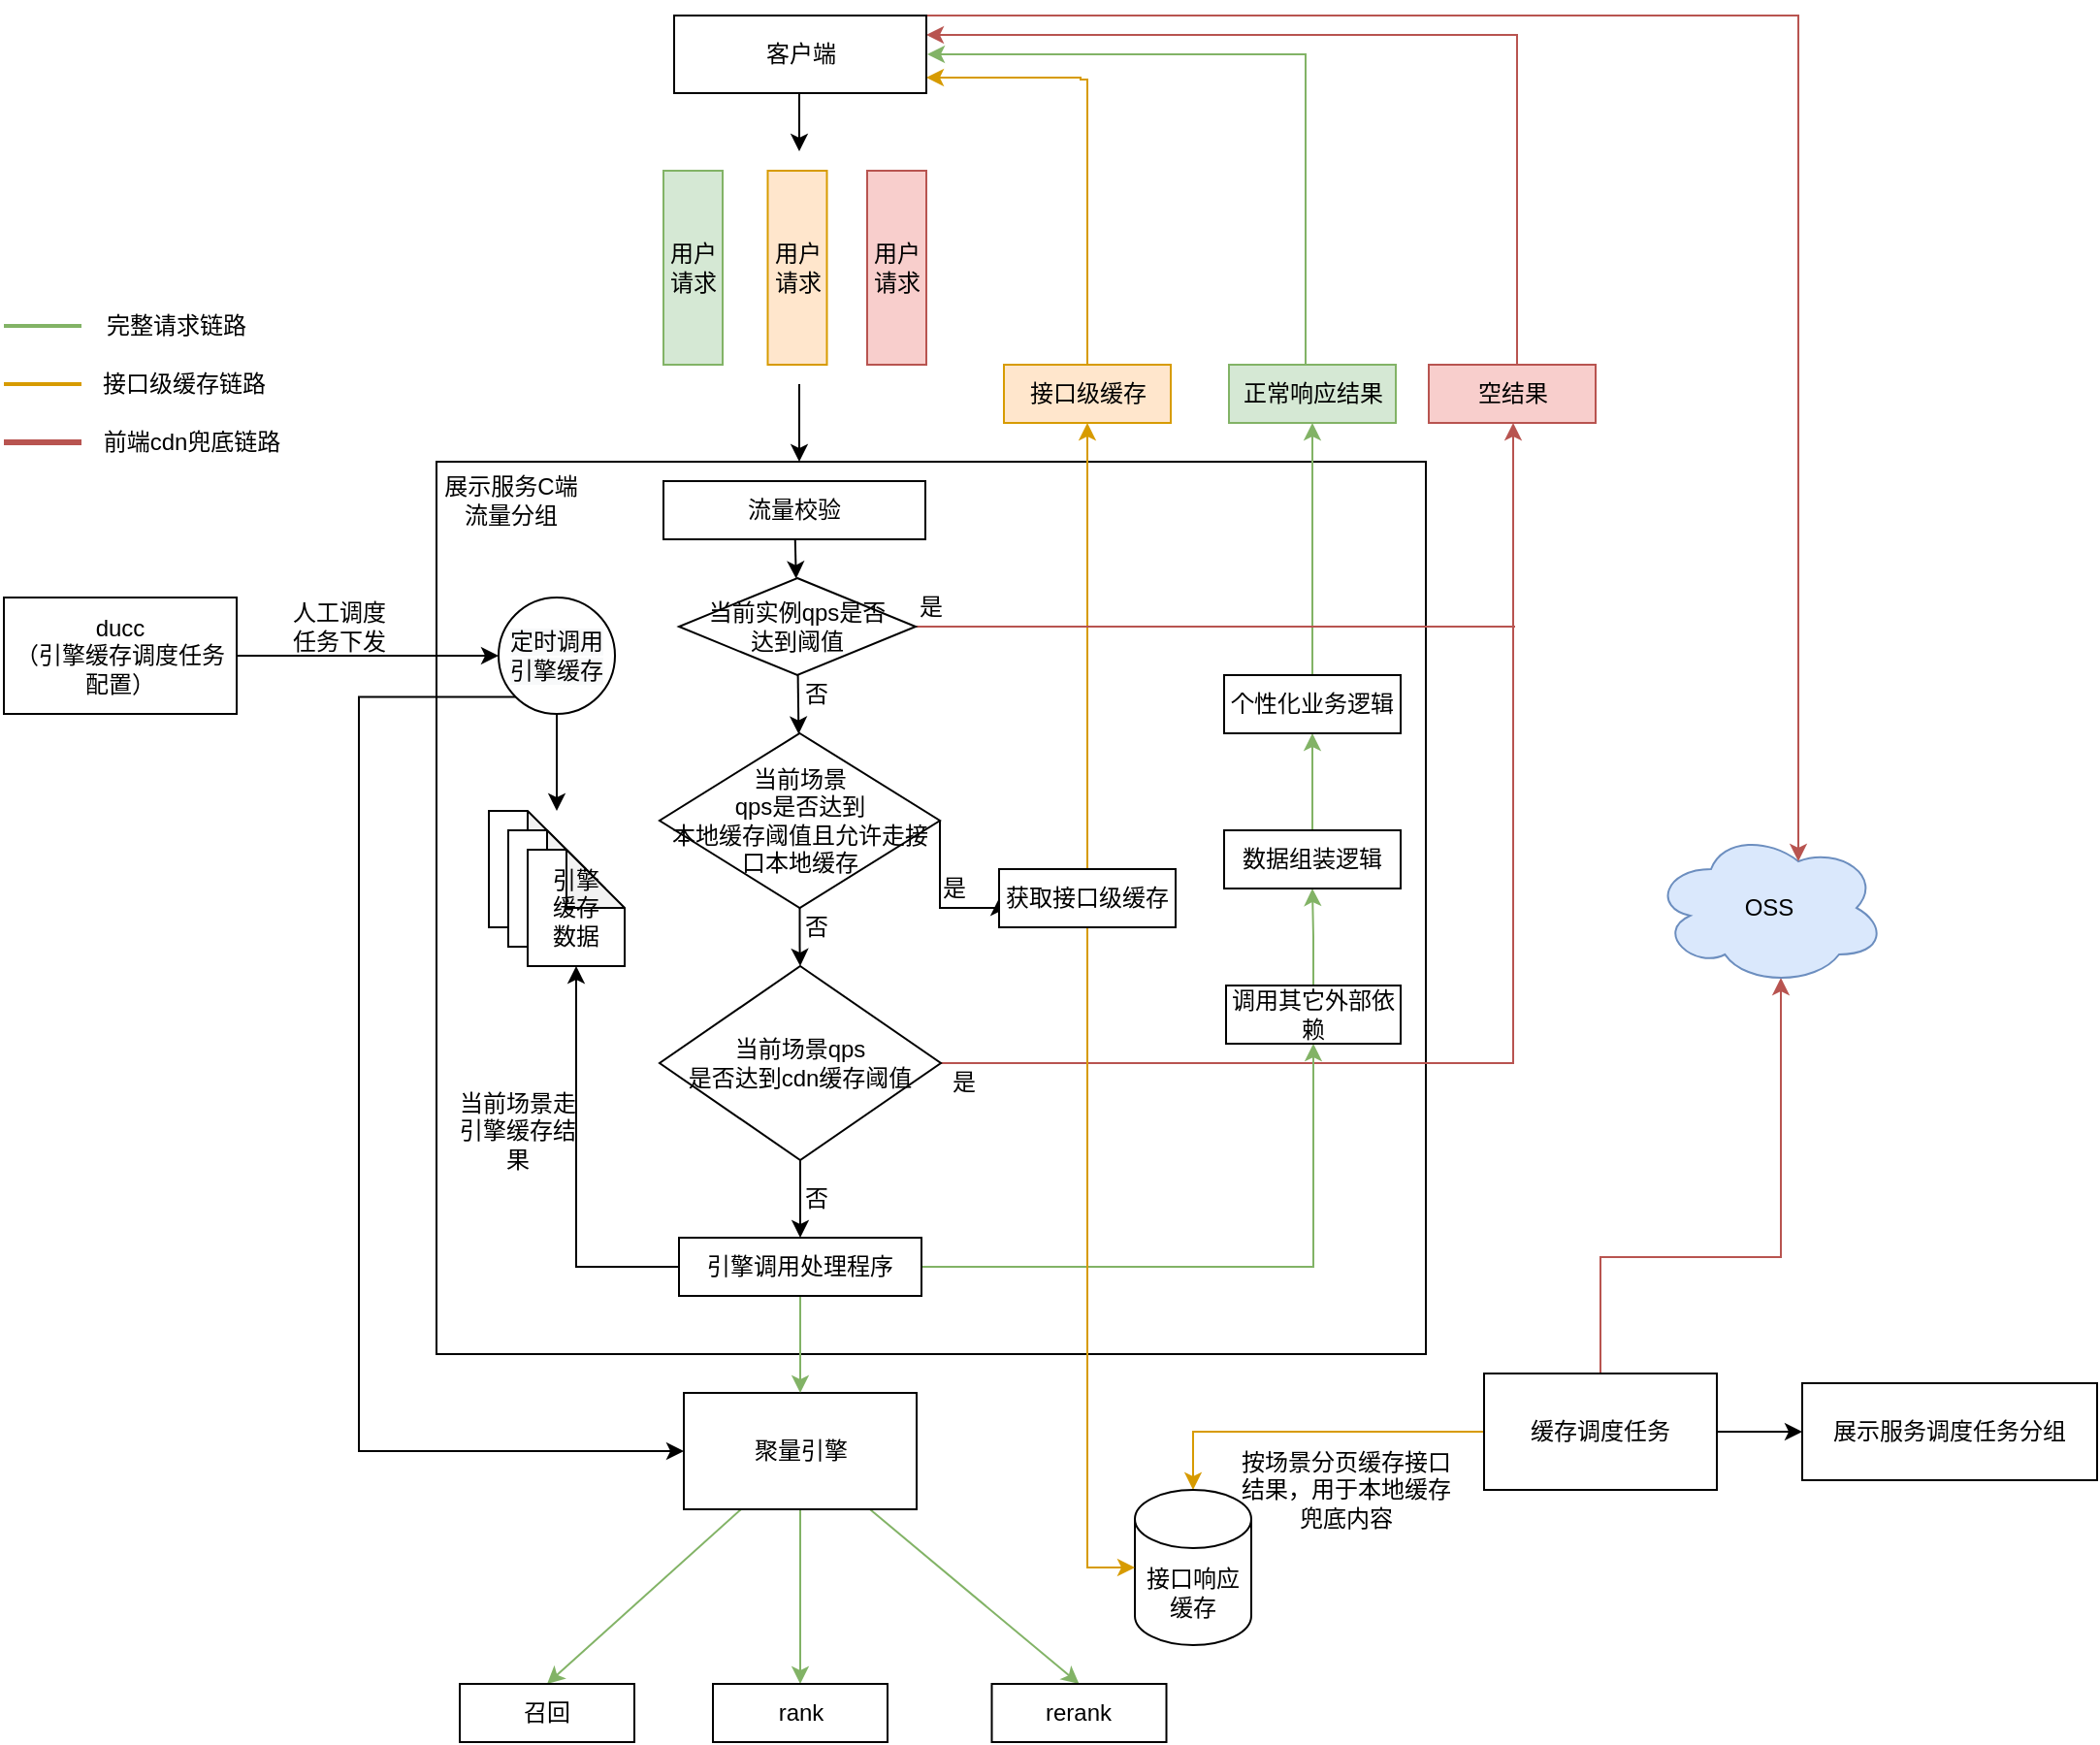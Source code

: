 <mxfile version="20.3.6" type="github">
  <diagram id="aS1iUR8-DeaDot_ZUzFj" name="第 1 页">
    <mxGraphModel dx="2253" dy="1939" grid="1" gridSize="10" guides="1" tooltips="1" connect="1" arrows="1" fold="1" page="1" pageScale="1" pageWidth="827" pageHeight="1169" background="none" math="0" shadow="0">
      <root>
        <mxCell id="0" />
        <mxCell id="1" parent="0" />
        <mxCell id="bgPXSvZXS7v1T61vYOxo-1" value="" style="rounded=0;whiteSpace=wrap;html=1;" parent="1" vertex="1">
          <mxGeometry x="-447" y="190" width="510" height="460" as="geometry" />
        </mxCell>
        <mxCell id="Ir-HPBrLYEQq4MHoLGZK-60" value="" style="edgeStyle=none;rounded=0;orthogonalLoop=1;jettySize=auto;html=1;strokeWidth=1;" edge="1" parent="1" source="bgPXSvZXS7v1T61vYOxo-2" target="Ir-HPBrLYEQq4MHoLGZK-57">
          <mxGeometry relative="1" as="geometry" />
        </mxCell>
        <mxCell id="bgPXSvZXS7v1T61vYOxo-2" value="流量校验" style="rounded=0;whiteSpace=wrap;html=1;" parent="1" vertex="1">
          <mxGeometry x="-330" y="200" width="135" height="30" as="geometry" />
        </mxCell>
        <mxCell id="bgPXSvZXS7v1T61vYOxo-9" style="edgeStyle=orthogonalEdgeStyle;rounded=0;orthogonalLoop=1;jettySize=auto;html=1;entryX=0;entryY=0.5;entryDx=0;entryDy=0;" parent="1" source="bgPXSvZXS7v1T61vYOxo-4" target="bgPXSvZXS7v1T61vYOxo-6" edge="1">
          <mxGeometry relative="1" as="geometry" />
        </mxCell>
        <mxCell id="bgPXSvZXS7v1T61vYOxo-10" style="edgeStyle=orthogonalEdgeStyle;rounded=0;orthogonalLoop=1;jettySize=auto;html=1;entryX=0.5;entryY=0;entryDx=0;entryDy=0;entryPerimeter=0;fillColor=#ffe6cc;strokeColor=#d79b00;" parent="1" source="bgPXSvZXS7v1T61vYOxo-4" target="bgPXSvZXS7v1T61vYOxo-7" edge="1">
          <mxGeometry relative="1" as="geometry" />
        </mxCell>
        <mxCell id="Ir-HPBrLYEQq4MHoLGZK-2" style="edgeStyle=orthogonalEdgeStyle;rounded=0;orthogonalLoop=1;jettySize=auto;html=1;entryX=0.55;entryY=0.95;entryDx=0;entryDy=0;entryPerimeter=0;fillColor=#f8cecc;strokeColor=#b85450;" edge="1" parent="1" source="bgPXSvZXS7v1T61vYOxo-4" target="Ir-HPBrLYEQq4MHoLGZK-1">
          <mxGeometry relative="1" as="geometry">
            <Array as="points">
              <mxPoint x="153" y="600" />
              <mxPoint x="246" y="600" />
            </Array>
          </mxGeometry>
        </mxCell>
        <mxCell id="bgPXSvZXS7v1T61vYOxo-4" value="缓存调度任务" style="rounded=0;whiteSpace=wrap;html=1;" parent="1" vertex="1">
          <mxGeometry x="93" y="660" width="120" height="60" as="geometry" />
        </mxCell>
        <mxCell id="bgPXSvZXS7v1T61vYOxo-5" value="展示服务C端&lt;br&gt;流量分组" style="text;html=1;strokeColor=none;fillColor=none;align=center;verticalAlign=middle;whiteSpace=wrap;rounded=0;" parent="1" vertex="1">
          <mxGeometry x="-447" y="190" width="77" height="40" as="geometry" />
        </mxCell>
        <mxCell id="bgPXSvZXS7v1T61vYOxo-6" value="" style="rounded=0;whiteSpace=wrap;html=1;" parent="1" vertex="1">
          <mxGeometry x="257" y="665" width="152" height="50" as="geometry" />
        </mxCell>
        <mxCell id="bgPXSvZXS7v1T61vYOxo-7" value="接口响应缓存" style="shape=cylinder3;whiteSpace=wrap;html=1;boundedLbl=1;backgroundOutline=1;size=15;rounded=0;" parent="1" vertex="1">
          <mxGeometry x="-87" y="720" width="60" height="80" as="geometry" />
        </mxCell>
        <mxCell id="bgPXSvZXS7v1T61vYOxo-8" value="展示服务调度任务分组" style="text;html=1;strokeColor=none;fillColor=none;align=center;verticalAlign=middle;whiteSpace=wrap;rounded=0;" parent="1" vertex="1">
          <mxGeometry x="263" y="685" width="140" height="10" as="geometry" />
        </mxCell>
        <mxCell id="bgPXSvZXS7v1T61vYOxo-11" value="按场景分页缓存接口结果，用于本地缓存兜底内容" style="text;html=1;strokeColor=none;fillColor=none;align=center;verticalAlign=middle;whiteSpace=wrap;rounded=0;" parent="1" vertex="1">
          <mxGeometry x="-38.5" y="695" width="120" height="50" as="geometry" />
        </mxCell>
        <mxCell id="bgPXSvZXS7v1T61vYOxo-12" value="" style="endArrow=classic;html=1;rounded=0;" parent="1" edge="1">
          <mxGeometry width="50" height="50" relative="1" as="geometry">
            <mxPoint x="-260" y="150" as="sourcePoint" />
            <mxPoint x="-260" y="190" as="targetPoint" />
          </mxGeometry>
        </mxCell>
        <mxCell id="bgPXSvZXS7v1T61vYOxo-21" value="" style="edgeStyle=orthogonalEdgeStyle;rounded=0;orthogonalLoop=1;jettySize=auto;html=1;" parent="1" source="bgPXSvZXS7v1T61vYOxo-17" target="bgPXSvZXS7v1T61vYOxo-20" edge="1">
          <mxGeometry relative="1" as="geometry" />
        </mxCell>
        <mxCell id="bgPXSvZXS7v1T61vYOxo-77" style="edgeStyle=orthogonalEdgeStyle;rounded=0;orthogonalLoop=1;jettySize=auto;html=1;entryX=0;entryY=0.5;entryDx=0;entryDy=0;exitX=1;exitY=0.5;exitDx=0;exitDy=0;" parent="1" source="bgPXSvZXS7v1T61vYOxo-17" target="bgPXSvZXS7v1T61vYOxo-72" edge="1">
          <mxGeometry relative="1" as="geometry">
            <Array as="points">
              <mxPoint x="-187" y="420" />
              <mxPoint x="-157" y="420" />
            </Array>
            <mxPoint x="-187.5" y="383" as="sourcePoint" />
            <mxPoint x="-157" y="405.5" as="targetPoint" />
          </mxGeometry>
        </mxCell>
        <mxCell id="bgPXSvZXS7v1T61vYOxo-17" value="当前场景&lt;br&gt;qps是否达到&lt;br&gt;本地缓存阈值且允许走接口本地缓存" style="rhombus;whiteSpace=wrap;html=1;rounded=0;" parent="1" vertex="1">
          <mxGeometry x="-332" y="330" width="144.5" height="90" as="geometry" />
        </mxCell>
        <mxCell id="bgPXSvZXS7v1T61vYOxo-37" style="edgeStyle=orthogonalEdgeStyle;rounded=0;orthogonalLoop=1;jettySize=auto;html=1;fillColor=#f8cecc;strokeColor=#b85450;exitX=1;exitY=0.5;exitDx=0;exitDy=0;" parent="1" source="bgPXSvZXS7v1T61vYOxo-20" target="bgPXSvZXS7v1T61vYOxo-43" edge="1">
          <mxGeometry relative="1" as="geometry">
            <mxPoint x="-137" y="170" as="targetPoint" />
            <Array as="points">
              <mxPoint x="108" y="500" />
            </Array>
          </mxGeometry>
        </mxCell>
        <mxCell id="bgPXSvZXS7v1T61vYOxo-50" style="edgeStyle=orthogonalEdgeStyle;rounded=0;orthogonalLoop=1;jettySize=auto;html=1;entryX=0.5;entryY=0;entryDx=0;entryDy=0;" parent="1" source="bgPXSvZXS7v1T61vYOxo-20" target="bgPXSvZXS7v1T61vYOxo-45" edge="1">
          <mxGeometry relative="1" as="geometry" />
        </mxCell>
        <mxCell id="bgPXSvZXS7v1T61vYOxo-20" value="当前场景qps&lt;br&gt;是否达到cdn缓存阈值" style="rhombus;whiteSpace=wrap;html=1;rounded=0;" parent="1" vertex="1">
          <mxGeometry x="-332" y="450" width="145" height="100" as="geometry" />
        </mxCell>
        <mxCell id="bgPXSvZXS7v1T61vYOxo-22" value="否" style="text;html=1;strokeColor=none;fillColor=none;align=center;verticalAlign=middle;whiteSpace=wrap;rounded=0;" parent="1" vertex="1">
          <mxGeometry x="-267" y="420" width="32" height="20" as="geometry" />
        </mxCell>
        <mxCell id="bgPXSvZXS7v1T61vYOxo-24" value="" style="shape=note;whiteSpace=wrap;html=1;backgroundOutline=1;darkOpacity=0.05;rounded=0;" parent="1" vertex="1">
          <mxGeometry x="-420" y="370" width="50" height="60" as="geometry" />
        </mxCell>
        <mxCell id="bgPXSvZXS7v1T61vYOxo-67" style="edgeStyle=orthogonalEdgeStyle;rounded=0;orthogonalLoop=1;jettySize=auto;html=1;" parent="1" source="bgPXSvZXS7v1T61vYOxo-29" target="bgPXSvZXS7v1T61vYOxo-32" edge="1">
          <mxGeometry relative="1" as="geometry" />
        </mxCell>
        <mxCell id="bgPXSvZXS7v1T61vYOxo-29" value="ducc&lt;br&gt;（引擎缓存调度任务配置）" style="rounded=0;whiteSpace=wrap;html=1;" parent="1" vertex="1">
          <mxGeometry x="-670" y="260" width="120" height="60" as="geometry" />
        </mxCell>
        <mxCell id="bgPXSvZXS7v1T61vYOxo-33" style="edgeStyle=orthogonalEdgeStyle;rounded=0;orthogonalLoop=1;jettySize=auto;html=1;" parent="1" source="bgPXSvZXS7v1T61vYOxo-32" edge="1">
          <mxGeometry relative="1" as="geometry">
            <mxPoint x="-385" y="370" as="targetPoint" />
          </mxGeometry>
        </mxCell>
        <mxCell id="bgPXSvZXS7v1T61vYOxo-66" style="edgeStyle=orthogonalEdgeStyle;rounded=0;orthogonalLoop=1;jettySize=auto;html=1;exitX=0;exitY=1;exitDx=0;exitDy=0;entryX=0;entryY=0.5;entryDx=0;entryDy=0;" parent="1" source="bgPXSvZXS7v1T61vYOxo-32" target="bgPXSvZXS7v1T61vYOxo-38" edge="1">
          <mxGeometry relative="1" as="geometry">
            <Array as="points">
              <mxPoint x="-487" y="311" />
              <mxPoint x="-487" y="700" />
            </Array>
          </mxGeometry>
        </mxCell>
        <mxCell id="bgPXSvZXS7v1T61vYOxo-32" value="&lt;meta charset=&quot;utf-8&quot;&gt;&lt;span style=&quot;color: rgb(0, 0, 0); font-family: Helvetica; font-size: 12px; font-style: normal; font-variant-ligatures: normal; font-variant-caps: normal; font-weight: 400; letter-spacing: normal; orphans: 2; text-align: center; text-indent: 0px; text-transform: none; widows: 2; word-spacing: 0px; -webkit-text-stroke-width: 0px; background-color: rgb(248, 249, 250); text-decoration-thickness: initial; text-decoration-style: initial; text-decoration-color: initial; float: none; display: inline !important;&quot;&gt;定时调用引擎缓存&lt;/span&gt;" style="ellipse;whiteSpace=wrap;html=1;aspect=fixed;rounded=0;" parent="1" vertex="1">
          <mxGeometry x="-415" y="260" width="60" height="60" as="geometry" />
        </mxCell>
        <mxCell id="bgPXSvZXS7v1T61vYOxo-34" value="" style="shape=note;whiteSpace=wrap;html=1;backgroundOutline=1;darkOpacity=0.05;rounded=0;" parent="1" vertex="1">
          <mxGeometry x="-410" y="380" width="50" height="60" as="geometry" />
        </mxCell>
        <mxCell id="bgPXSvZXS7v1T61vYOxo-35" value="引擎&lt;br&gt;缓存&lt;br&gt;数据" style="shape=note;whiteSpace=wrap;html=1;backgroundOutline=1;darkOpacity=0.05;rounded=0;" parent="1" vertex="1">
          <mxGeometry x="-400" y="390" width="50" height="60" as="geometry" />
        </mxCell>
        <mxCell id="Ir-HPBrLYEQq4MHoLGZK-48" style="rounded=0;orthogonalLoop=1;jettySize=auto;html=1;entryX=0.5;entryY=0;entryDx=0;entryDy=0;fillColor=#d5e8d4;strokeColor=#82b366;" edge="1" parent="1" target="Ir-HPBrLYEQq4MHoLGZK-45">
          <mxGeometry relative="1" as="geometry">
            <mxPoint x="-290" y="730" as="sourcePoint" />
          </mxGeometry>
        </mxCell>
        <mxCell id="Ir-HPBrLYEQq4MHoLGZK-49" style="edgeStyle=none;rounded=0;orthogonalLoop=1;jettySize=auto;html=1;entryX=0.5;entryY=0;entryDx=0;entryDy=0;fillColor=#d5e8d4;strokeColor=#82b366;" edge="1" parent="1" source="bgPXSvZXS7v1T61vYOxo-38" target="Ir-HPBrLYEQq4MHoLGZK-46">
          <mxGeometry relative="1" as="geometry" />
        </mxCell>
        <mxCell id="Ir-HPBrLYEQq4MHoLGZK-50" style="edgeStyle=none;rounded=0;orthogonalLoop=1;jettySize=auto;html=1;entryX=0.5;entryY=0;entryDx=0;entryDy=0;fillColor=#d5e8d4;strokeColor=#82b366;" edge="1" parent="1" source="bgPXSvZXS7v1T61vYOxo-38" target="Ir-HPBrLYEQq4MHoLGZK-47">
          <mxGeometry relative="1" as="geometry" />
        </mxCell>
        <mxCell id="bgPXSvZXS7v1T61vYOxo-38" value="聚量引擎" style="whiteSpace=wrap;html=1;rounded=0;" parent="1" vertex="1">
          <mxGeometry x="-319.5" y="670" width="120" height="60" as="geometry" />
        </mxCell>
        <mxCell id="Ir-HPBrLYEQq4MHoLGZK-13" style="edgeStyle=orthogonalEdgeStyle;rounded=0;orthogonalLoop=1;jettySize=auto;html=1;entryX=1;entryY=0.25;entryDx=0;entryDy=0;fillColor=#f8cecc;strokeColor=#b85450;" edge="1" parent="1" source="bgPXSvZXS7v1T61vYOxo-43" target="Ir-HPBrLYEQq4MHoLGZK-10">
          <mxGeometry relative="1" as="geometry">
            <Array as="points">
              <mxPoint x="110" y="-30" />
            </Array>
          </mxGeometry>
        </mxCell>
        <mxCell id="bgPXSvZXS7v1T61vYOxo-43" value="空结果" style="rounded=0;whiteSpace=wrap;html=1;fillColor=#f8cecc;strokeColor=#b85450;" parent="1" vertex="1">
          <mxGeometry x="64.5" y="140" width="86" height="30" as="geometry" />
        </mxCell>
        <mxCell id="bgPXSvZXS7v1T61vYOxo-48" style="edgeStyle=orthogonalEdgeStyle;rounded=0;orthogonalLoop=1;jettySize=auto;html=1;" parent="1" source="bgPXSvZXS7v1T61vYOxo-45" target="bgPXSvZXS7v1T61vYOxo-35" edge="1">
          <mxGeometry relative="1" as="geometry" />
        </mxCell>
        <mxCell id="bgPXSvZXS7v1T61vYOxo-51" value="" style="edgeStyle=orthogonalEdgeStyle;rounded=0;orthogonalLoop=1;jettySize=auto;html=1;fillColor=#d5e8d4;strokeColor=#82b366;" parent="1" source="bgPXSvZXS7v1T61vYOxo-45" target="bgPXSvZXS7v1T61vYOxo-38" edge="1">
          <mxGeometry relative="1" as="geometry" />
        </mxCell>
        <mxCell id="bgPXSvZXS7v1T61vYOxo-58" style="edgeStyle=orthogonalEdgeStyle;rounded=0;orthogonalLoop=1;jettySize=auto;html=1;fillColor=#d5e8d4;strokeColor=#82b366;" parent="1" source="bgPXSvZXS7v1T61vYOxo-45" target="bgPXSvZXS7v1T61vYOxo-55" edge="1">
          <mxGeometry relative="1" as="geometry" />
        </mxCell>
        <mxCell id="bgPXSvZXS7v1T61vYOxo-45" value="引擎调用处理程序" style="rounded=0;whiteSpace=wrap;html=1;" parent="1" vertex="1">
          <mxGeometry x="-322" y="590" width="125" height="30" as="geometry" />
        </mxCell>
        <mxCell id="bgPXSvZXS7v1T61vYOxo-52" value="当前场景走引擎缓存结果" style="text;html=1;strokeColor=none;fillColor=none;align=center;verticalAlign=middle;whiteSpace=wrap;rounded=0;" parent="1" vertex="1">
          <mxGeometry x="-440" y="510" width="70" height="50" as="geometry" />
        </mxCell>
        <mxCell id="bgPXSvZXS7v1T61vYOxo-60" style="edgeStyle=orthogonalEdgeStyle;rounded=0;orthogonalLoop=1;jettySize=auto;html=1;exitX=0.5;exitY=0;exitDx=0;exitDy=0;fillColor=#d5e8d4;strokeColor=#82b366;entryX=0.5;entryY=1;entryDx=0;entryDy=0;" parent="1" source="bgPXSvZXS7v1T61vYOxo-55" target="bgPXSvZXS7v1T61vYOxo-87" edge="1">
          <mxGeometry relative="1" as="geometry">
            <mxPoint x="3" y="410" as="targetPoint" />
          </mxGeometry>
        </mxCell>
        <mxCell id="bgPXSvZXS7v1T61vYOxo-55" value="调用其它外部依赖" style="rounded=0;whiteSpace=wrap;html=1;" parent="1" vertex="1">
          <mxGeometry x="-40" y="460" width="90" height="30" as="geometry" />
        </mxCell>
        <mxCell id="bgPXSvZXS7v1T61vYOxo-64" style="edgeStyle=orthogonalEdgeStyle;rounded=0;orthogonalLoop=1;jettySize=auto;html=1;entryX=0.5;entryY=1;entryDx=0;entryDy=0;fillColor=#d5e8d4;strokeColor=#82b366;exitX=0.5;exitY=0;exitDx=0;exitDy=0;" parent="1" source="bgPXSvZXS7v1T61vYOxo-88" target="bgPXSvZXS7v1T61vYOxo-62" edge="1">
          <mxGeometry relative="1" as="geometry">
            <mxPoint x="4.5" y="290" as="sourcePoint" />
          </mxGeometry>
        </mxCell>
        <mxCell id="bgPXSvZXS7v1T61vYOxo-62" value="正常响应结果" style="rounded=0;whiteSpace=wrap;html=1;fillColor=#d5e8d4;strokeColor=#82b366;" parent="1" vertex="1">
          <mxGeometry x="-38.5" y="140" width="86" height="30" as="geometry" />
        </mxCell>
        <mxCell id="bgPXSvZXS7v1T61vYOxo-68" value="人工调度任务下发" style="text;html=1;strokeColor=none;fillColor=none;align=center;verticalAlign=middle;whiteSpace=wrap;rounded=0;" parent="1" vertex="1">
          <mxGeometry x="-527" y="260" width="60" height="30" as="geometry" />
        </mxCell>
        <mxCell id="bgPXSvZXS7v1T61vYOxo-78" style="edgeStyle=orthogonalEdgeStyle;rounded=0;orthogonalLoop=1;jettySize=auto;html=1;entryX=0;entryY=0.5;entryDx=0;entryDy=0;entryPerimeter=0;fillColor=#ffe6cc;strokeColor=#d79b00;" parent="1" source="bgPXSvZXS7v1T61vYOxo-72" target="bgPXSvZXS7v1T61vYOxo-7" edge="1">
          <mxGeometry relative="1" as="geometry" />
        </mxCell>
        <mxCell id="bgPXSvZXS7v1T61vYOxo-82" style="edgeStyle=orthogonalEdgeStyle;rounded=0;orthogonalLoop=1;jettySize=auto;html=1;entryX=0.5;entryY=1;entryDx=0;entryDy=0;fillColor=#ffe6cc;strokeColor=#d79b00;" parent="1" source="bgPXSvZXS7v1T61vYOxo-72" target="bgPXSvZXS7v1T61vYOxo-81" edge="1">
          <mxGeometry relative="1" as="geometry" />
        </mxCell>
        <mxCell id="bgPXSvZXS7v1T61vYOxo-72" value="获取接口级缓存" style="rounded=0;whiteSpace=wrap;html=1;" parent="1" vertex="1">
          <mxGeometry x="-157" y="400" width="91" height="30" as="geometry" />
        </mxCell>
        <mxCell id="Ir-HPBrLYEQq4MHoLGZK-14" style="edgeStyle=orthogonalEdgeStyle;rounded=0;orthogonalLoop=1;jettySize=auto;html=1;exitX=0.5;exitY=0;exitDx=0;exitDy=0;fillColor=#ffe6cc;strokeColor=#d79b00;" edge="1" parent="1" source="bgPXSvZXS7v1T61vYOxo-81">
          <mxGeometry relative="1" as="geometry">
            <mxPoint x="-194.5" y="-8" as="targetPoint" />
            <mxPoint x="-116" y="143" as="sourcePoint" />
            <Array as="points">
              <mxPoint x="-111" y="-7" />
              <mxPoint x="-115" y="-7" />
              <mxPoint x="-115" y="-8" />
            </Array>
          </mxGeometry>
        </mxCell>
        <mxCell id="bgPXSvZXS7v1T61vYOxo-81" value="接口级缓存" style="rounded=0;whiteSpace=wrap;html=1;fillColor=#ffe6cc;strokeColor=#d79b00;" parent="1" vertex="1">
          <mxGeometry x="-154.5" y="140" width="86" height="30" as="geometry" />
        </mxCell>
        <mxCell id="bgPXSvZXS7v1T61vYOxo-83" value="" style="endArrow=classic;html=1;rounded=0;edgeStyle=orthogonalEdgeStyle;fillColor=#d5e8d4;strokeColor=#82b366;" parent="1" edge="1">
          <mxGeometry width="50" height="50" relative="1" as="geometry">
            <mxPoint x="1" y="140" as="sourcePoint" />
            <mxPoint x="-194" y="-20" as="targetPoint" />
            <Array as="points">
              <mxPoint x="1" y="-20" />
            </Array>
          </mxGeometry>
        </mxCell>
        <mxCell id="bgPXSvZXS7v1T61vYOxo-84" value="是" style="text;html=1;strokeColor=none;fillColor=none;align=center;verticalAlign=middle;whiteSpace=wrap;rounded=0;" parent="1" vertex="1">
          <mxGeometry x="-194.5" y="400" width="28" height="20" as="geometry" />
        </mxCell>
        <mxCell id="bgPXSvZXS7v1T61vYOxo-86" value="否" style="text;html=1;strokeColor=none;fillColor=none;align=center;verticalAlign=middle;whiteSpace=wrap;rounded=0;" parent="1" vertex="1">
          <mxGeometry x="-267" y="560" width="32" height="20" as="geometry" />
        </mxCell>
        <mxCell id="bgPXSvZXS7v1T61vYOxo-89" value="" style="edgeStyle=orthogonalEdgeStyle;rounded=0;orthogonalLoop=1;jettySize=auto;html=1;fillColor=#d5e8d4;strokeColor=#82b366;" parent="1" source="bgPXSvZXS7v1T61vYOxo-87" target="bgPXSvZXS7v1T61vYOxo-88" edge="1">
          <mxGeometry relative="1" as="geometry" />
        </mxCell>
        <mxCell id="bgPXSvZXS7v1T61vYOxo-87" value="数据组装逻辑" style="rounded=0;whiteSpace=wrap;html=1;" parent="1" vertex="1">
          <mxGeometry x="-41" y="380" width="91" height="30" as="geometry" />
        </mxCell>
        <mxCell id="bgPXSvZXS7v1T61vYOxo-88" value="个性化业务逻辑" style="rounded=0;whiteSpace=wrap;html=1;" parent="1" vertex="1">
          <mxGeometry x="-41" y="300" width="91" height="30" as="geometry" />
        </mxCell>
        <mxCell id="bgPXSvZXS7v1T61vYOxo-90" value="是" style="text;html=1;strokeColor=none;fillColor=none;align=center;verticalAlign=middle;whiteSpace=wrap;rounded=0;" parent="1" vertex="1">
          <mxGeometry x="-188.75" y="500" width="28" height="20" as="geometry" />
        </mxCell>
        <mxCell id="Ir-HPBrLYEQq4MHoLGZK-1" value="OSS" style="ellipse;shape=cloud;whiteSpace=wrap;html=1;fillColor=#dae8fc;strokeColor=#6c8ebf;" vertex="1" parent="1">
          <mxGeometry x="180" y="380" width="120" height="80" as="geometry" />
        </mxCell>
        <mxCell id="Ir-HPBrLYEQq4MHoLGZK-7" value="用户请求" style="rounded=0;whiteSpace=wrap;html=1;fillColor=#d5e8d4;strokeColor=#82b366;" vertex="1" parent="1">
          <mxGeometry x="-330" y="40" width="30.5" height="100" as="geometry" />
        </mxCell>
        <mxCell id="Ir-HPBrLYEQq4MHoLGZK-19" style="edgeStyle=orthogonalEdgeStyle;rounded=0;orthogonalLoop=1;jettySize=auto;html=1;fillColor=#f8cecc;strokeColor=#b85450;entryX=0.625;entryY=0.2;entryDx=0;entryDy=0;entryPerimeter=0;" edge="1" parent="1" source="Ir-HPBrLYEQq4MHoLGZK-10" target="Ir-HPBrLYEQq4MHoLGZK-1">
          <mxGeometry relative="1" as="geometry">
            <Array as="points">
              <mxPoint x="255" y="-40" />
            </Array>
          </mxGeometry>
        </mxCell>
        <mxCell id="Ir-HPBrLYEQq4MHoLGZK-10" value="客户端" style="rounded=0;whiteSpace=wrap;html=1;" vertex="1" parent="1">
          <mxGeometry x="-324.5" y="-40" width="130" height="40" as="geometry" />
        </mxCell>
        <mxCell id="Ir-HPBrLYEQq4MHoLGZK-12" value="" style="endArrow=classic;html=1;rounded=0;" edge="1" parent="1">
          <mxGeometry width="50" height="50" relative="1" as="geometry">
            <mxPoint x="-260" as="sourcePoint" />
            <mxPoint x="-260" y="30" as="targetPoint" />
          </mxGeometry>
        </mxCell>
        <mxCell id="Ir-HPBrLYEQq4MHoLGZK-16" value="用户请求" style="rounded=0;whiteSpace=wrap;html=1;fillColor=#ffe6cc;strokeColor=#d79b00;" vertex="1" parent="1">
          <mxGeometry x="-276.25" y="40" width="30.5" height="100" as="geometry" />
        </mxCell>
        <mxCell id="Ir-HPBrLYEQq4MHoLGZK-17" value="用户请求" style="rounded=0;whiteSpace=wrap;html=1;fillColor=#f8cecc;strokeColor=#b85450;" vertex="1" parent="1">
          <mxGeometry x="-225" y="40" width="30.5" height="100" as="geometry" />
        </mxCell>
        <mxCell id="Ir-HPBrLYEQq4MHoLGZK-45" value="召回" style="rounded=0;whiteSpace=wrap;html=1;" vertex="1" parent="1">
          <mxGeometry x="-435" y="820" width="90" height="30" as="geometry" />
        </mxCell>
        <mxCell id="Ir-HPBrLYEQq4MHoLGZK-46" value="rank" style="rounded=0;whiteSpace=wrap;html=1;" vertex="1" parent="1">
          <mxGeometry x="-304.5" y="820" width="90" height="30" as="geometry" />
        </mxCell>
        <mxCell id="Ir-HPBrLYEQq4MHoLGZK-47" value="rerank" style="rounded=0;whiteSpace=wrap;html=1;" vertex="1" parent="1">
          <mxGeometry x="-160.75" y="820" width="90" height="30" as="geometry" />
        </mxCell>
        <mxCell id="Ir-HPBrLYEQq4MHoLGZK-51" value="" style="endArrow=none;html=1;rounded=0;fillColor=#d5e8d4;strokeColor=#82b366;strokeWidth=2;" edge="1" parent="1">
          <mxGeometry width="50" height="50" relative="1" as="geometry">
            <mxPoint x="-670" y="120" as="sourcePoint" />
            <mxPoint x="-630" y="120" as="targetPoint" />
          </mxGeometry>
        </mxCell>
        <mxCell id="Ir-HPBrLYEQq4MHoLGZK-52" value="" style="endArrow=none;html=1;rounded=0;fillColor=#ffe6cc;strokeColor=#d79b00;strokeWidth=2;" edge="1" parent="1">
          <mxGeometry width="50" height="50" relative="1" as="geometry">
            <mxPoint x="-670" y="150" as="sourcePoint" />
            <mxPoint x="-630" y="150" as="targetPoint" />
          </mxGeometry>
        </mxCell>
        <mxCell id="Ir-HPBrLYEQq4MHoLGZK-53" value="" style="endArrow=none;html=1;rounded=0;fillColor=#f8cecc;strokeColor=#b85450;strokeWidth=3;" edge="1" parent="1">
          <mxGeometry width="50" height="50" relative="1" as="geometry">
            <mxPoint x="-670" y="180" as="sourcePoint" />
            <mxPoint x="-630" y="180" as="targetPoint" />
          </mxGeometry>
        </mxCell>
        <mxCell id="Ir-HPBrLYEQq4MHoLGZK-54" value="完整请求链路" style="text;html=1;strokeColor=none;fillColor=none;align=center;verticalAlign=middle;whiteSpace=wrap;rounded=0;" vertex="1" parent="1">
          <mxGeometry x="-621" y="110" width="80" height="20" as="geometry" />
        </mxCell>
        <mxCell id="Ir-HPBrLYEQq4MHoLGZK-55" value="接口级缓存链路" style="text;html=1;strokeColor=none;fillColor=none;align=center;verticalAlign=middle;whiteSpace=wrap;rounded=0;" vertex="1" parent="1">
          <mxGeometry x="-627" y="140" width="100" height="20" as="geometry" />
        </mxCell>
        <mxCell id="Ir-HPBrLYEQq4MHoLGZK-56" value="前端cdn兜底链路" style="text;html=1;strokeColor=none;fillColor=none;align=center;verticalAlign=middle;whiteSpace=wrap;rounded=0;" vertex="1" parent="1">
          <mxGeometry x="-623" y="170" width="100" height="20" as="geometry" />
        </mxCell>
        <mxCell id="Ir-HPBrLYEQq4MHoLGZK-59" value="" style="edgeStyle=none;rounded=0;orthogonalLoop=1;jettySize=auto;html=1;strokeWidth=1;" edge="1" parent="1" source="Ir-HPBrLYEQq4MHoLGZK-57" target="bgPXSvZXS7v1T61vYOxo-17">
          <mxGeometry relative="1" as="geometry" />
        </mxCell>
        <mxCell id="Ir-HPBrLYEQq4MHoLGZK-61" style="edgeStyle=none;rounded=0;orthogonalLoop=1;jettySize=auto;html=1;strokeWidth=1;fillColor=#f8cecc;strokeColor=#b85450;endArrow=none;endFill=0;" edge="1" parent="1">
          <mxGeometry relative="1" as="geometry">
            <mxPoint x="109" y="275" as="targetPoint" />
            <mxPoint x="-201" y="275" as="sourcePoint" />
          </mxGeometry>
        </mxCell>
        <mxCell id="Ir-HPBrLYEQq4MHoLGZK-57" value="当前实例qps是否&lt;br&gt;达到阈值" style="rhombus;whiteSpace=wrap;html=1;" vertex="1" parent="1">
          <mxGeometry x="-322" y="250" width="122" height="50" as="geometry" />
        </mxCell>
        <mxCell id="Ir-HPBrLYEQq4MHoLGZK-62" value="否" style="text;html=1;strokeColor=none;fillColor=none;align=center;verticalAlign=middle;whiteSpace=wrap;rounded=0;" vertex="1" parent="1">
          <mxGeometry x="-267" y="300" width="32" height="20" as="geometry" />
        </mxCell>
        <mxCell id="Ir-HPBrLYEQq4MHoLGZK-63" value="是" style="text;html=1;strokeColor=none;fillColor=none;align=center;verticalAlign=middle;whiteSpace=wrap;rounded=0;" vertex="1" parent="1">
          <mxGeometry x="-205" y="260" width="26" height="10" as="geometry" />
        </mxCell>
        <mxCell id="Ir-HPBrLYEQq4MHoLGZK-64" style="edgeStyle=none;rounded=0;orthogonalLoop=1;jettySize=auto;html=1;exitX=0.5;exitY=0;exitDx=0;exitDy=0;strokeWidth=1;endArrow=none;endFill=0;" edge="1" parent="1" source="Ir-HPBrLYEQq4MHoLGZK-63" target="Ir-HPBrLYEQq4MHoLGZK-63">
          <mxGeometry relative="1" as="geometry" />
        </mxCell>
      </root>
    </mxGraphModel>
  </diagram>
</mxfile>
